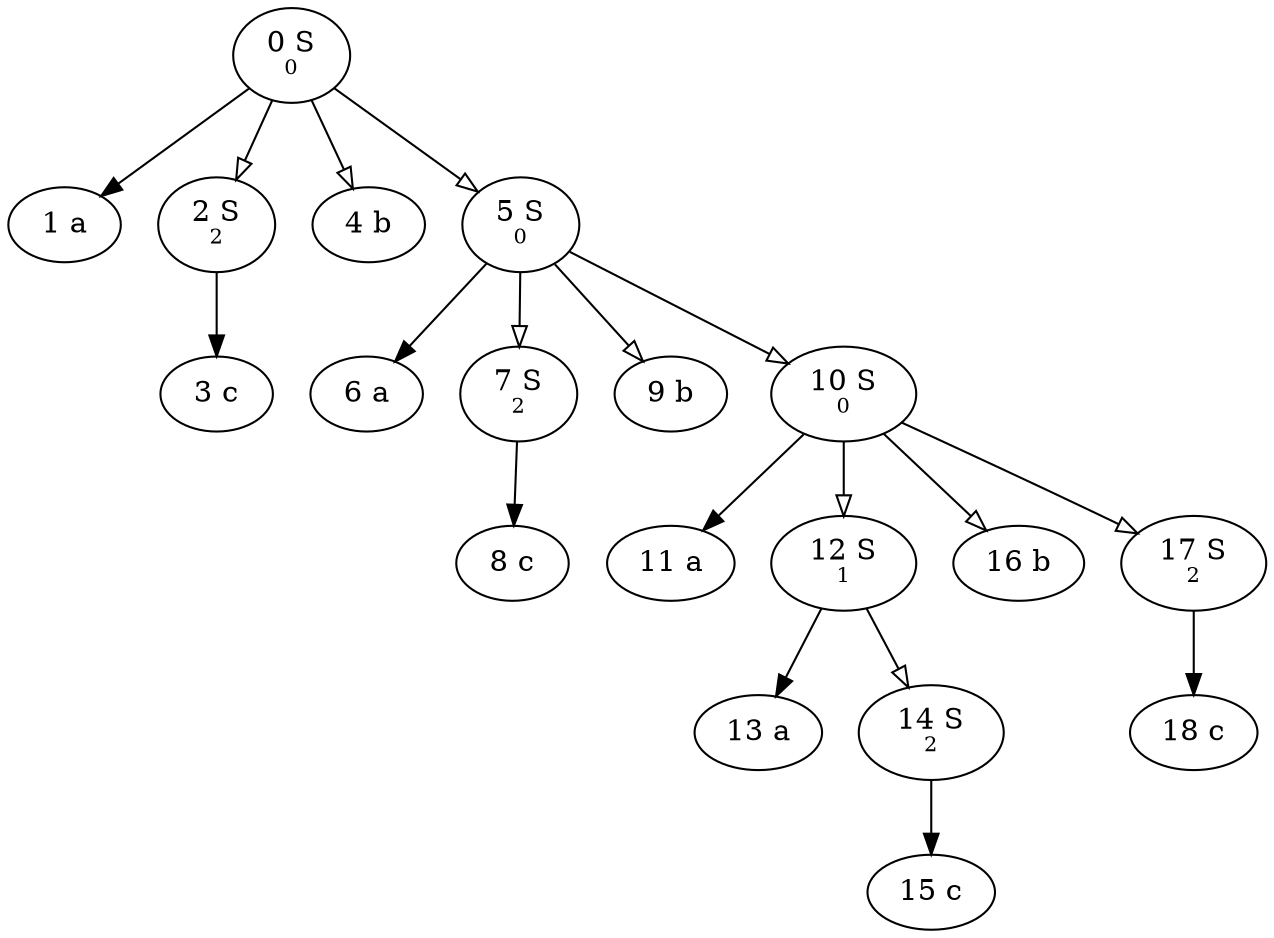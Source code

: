 digraph {
	0 [label=<0 S<BR /><FONT POINT-SIZE="10">0</FONT>>]
	1 [label="1 a"]
	0 -> 1
	2 [label=<2 S<BR /><FONT POINT-SIZE="10">2</FONT>>]
	0 -> 2 [arrowhead=empty]
	3 [label="3 c"]
	2 -> 3
	4 [label="4 b"]
	0 -> 4 [arrowhead=empty]
	5 [label=<5 S<BR /><FONT POINT-SIZE="10">0</FONT>>]
	0 -> 5 [arrowhead=empty]
	6 [label="6 a"]
	5 -> 6
	7 [label=<7 S<BR /><FONT POINT-SIZE="10">2</FONT>>]
	5 -> 7 [arrowhead=empty]
	8 [label="8 c"]
	7 -> 8
	9 [label="9 b"]
	5 -> 9 [arrowhead=empty]
	10 [label=<10 S<BR /><FONT POINT-SIZE="10">0</FONT>>]
	5 -> 10 [arrowhead=empty]
	11 [label="11 a"]
	10 -> 11
	12 [label=<12 S<BR /><FONT POINT-SIZE="10">1</FONT>>]
	10 -> 12 [arrowhead=empty]
	13 [label="13 a"]
	12 -> 13
	14 [label=<14 S<BR /><FONT POINT-SIZE="10">2</FONT>>]
	12 -> 14 [arrowhead=empty]
	15 [label="15 c"]
	14 -> 15
	16 [label="16 b"]
	10 -> 16 [arrowhead=empty]
	17 [label=<17 S<BR /><FONT POINT-SIZE="10">2</FONT>>]
	10 -> 17 [arrowhead=empty]
	18 [label="18 c"]
	17 -> 18
}
